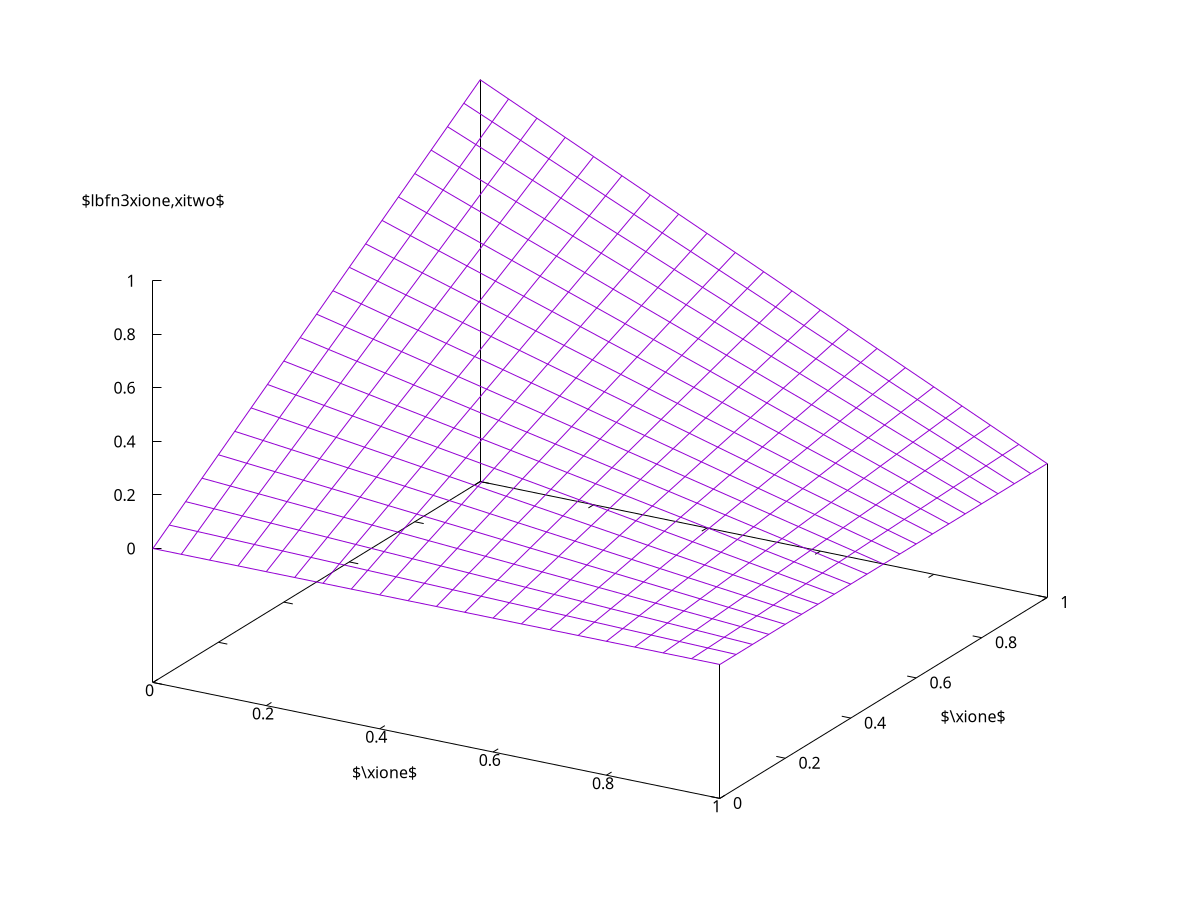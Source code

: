 #set title "Bilinear Lagrange basis functions"
set nokey
set samples 21
set isosample 21
set xlabel "$\\xione$"
set ylabel "$\\xione$"
set label 3 "$\\lbfn{3}{\\xione,\\xitwo}$" at 0.00, 0.00, 1.30 centre
#set xtics  0.00,0.25,1
#set ytics -0.25,0.25,1
phi1(z)=(1.0-z)
phi2(z)=z
psi3(x,y)=phi1(x)*phi2(y)
set xrange [0:1]
set yrange [0:1]
set zrange [0:1]
splot psi3(x,y)
 

